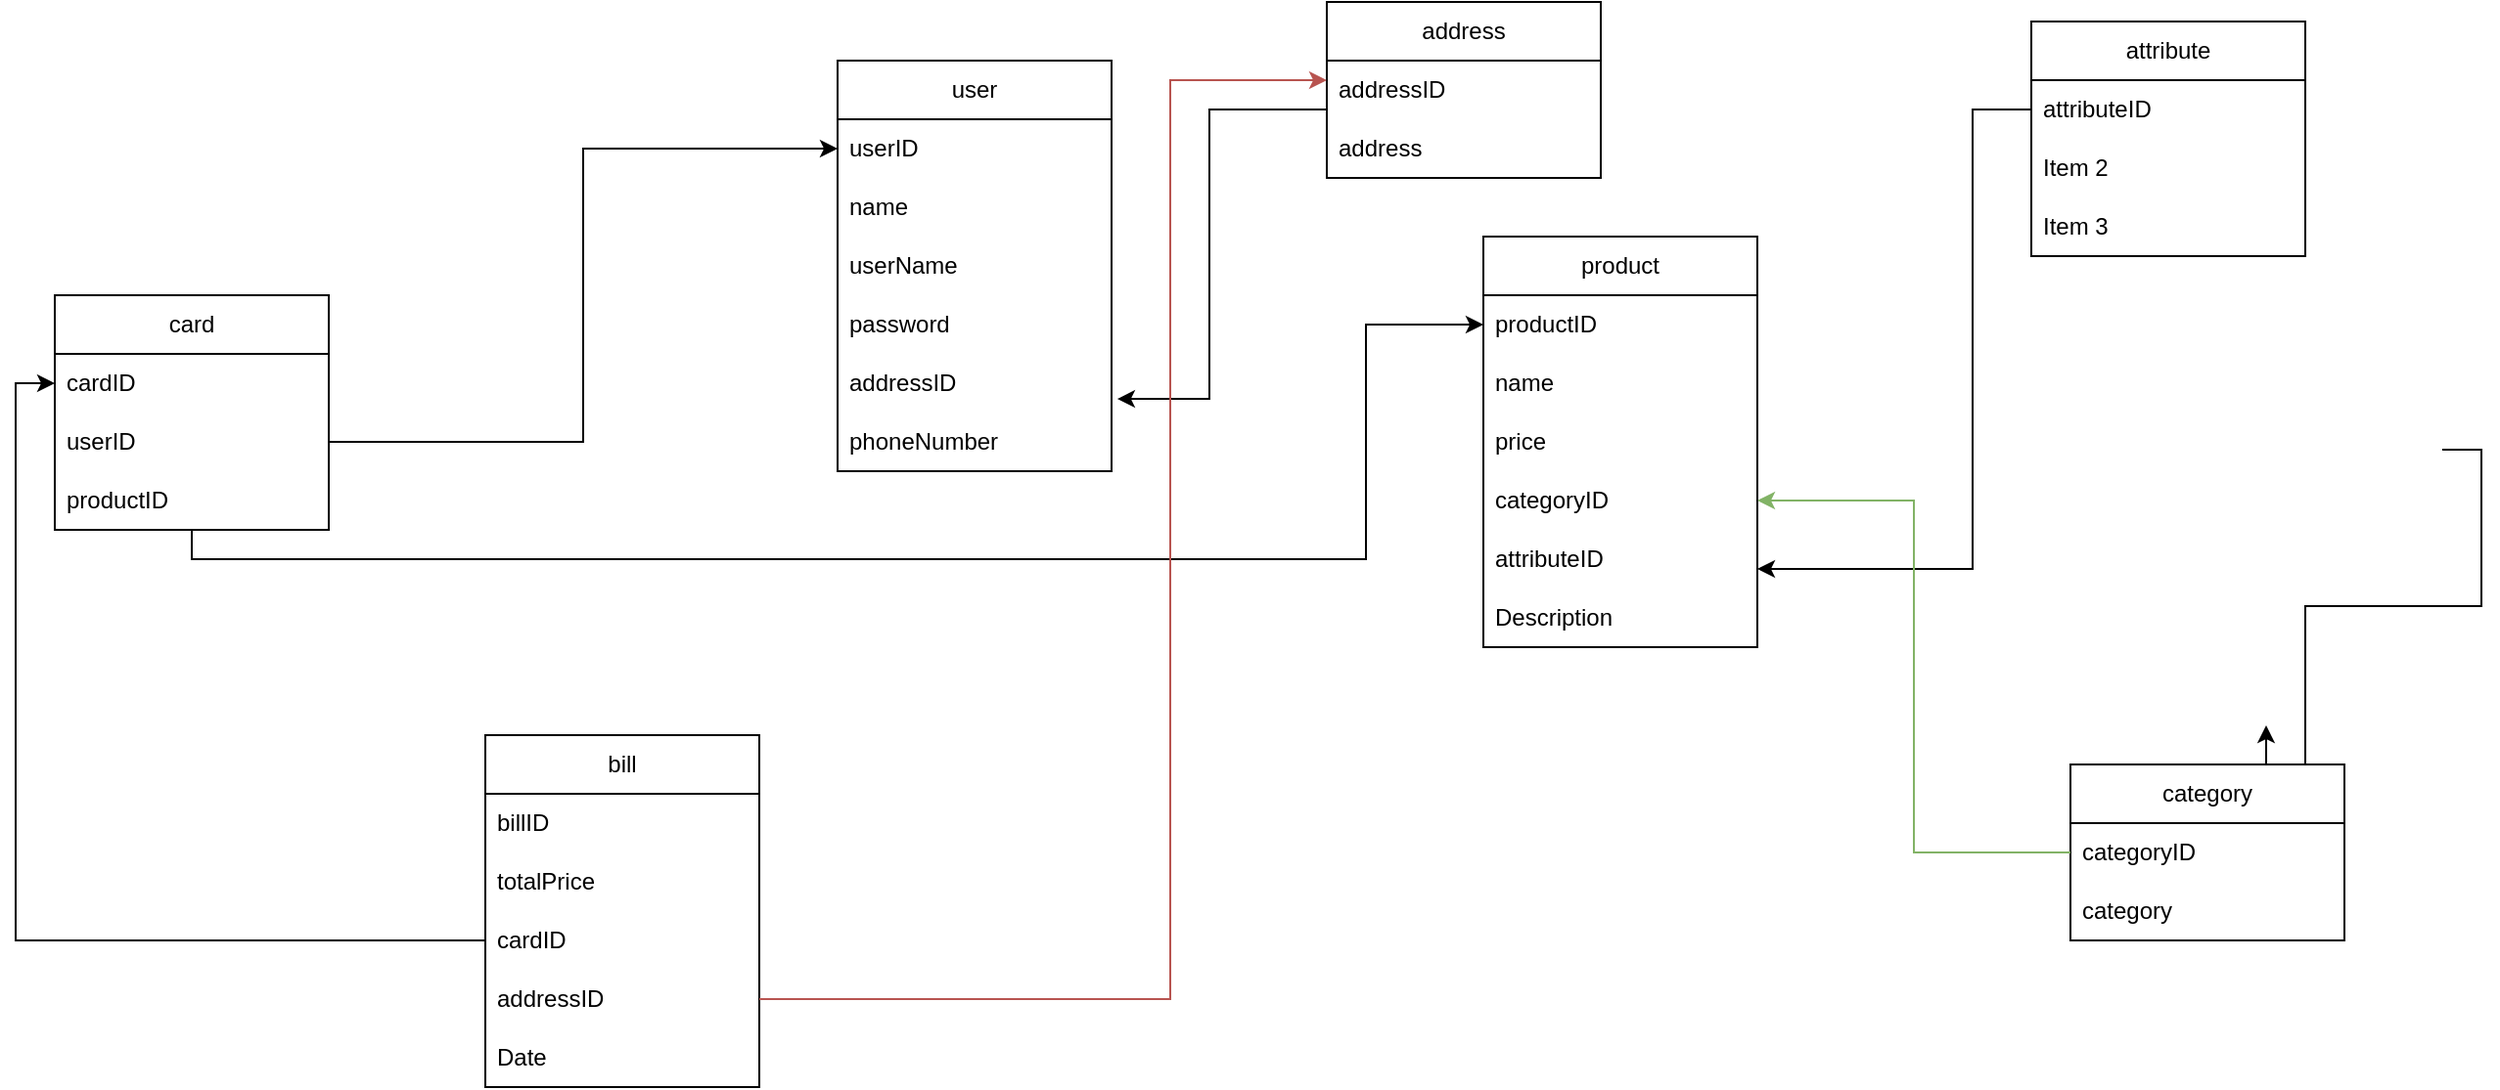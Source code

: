<mxfile version="22.1.17" type="github">
  <diagram id="C5RBs43oDa-KdzZeNtuy" name="Page-1">
    <mxGraphModel dx="2776" dy="1084" grid="1" gridSize="10" guides="1" tooltips="1" connect="1" arrows="1" fold="1" page="1" pageScale="1" pageWidth="827" pageHeight="1169" background="none" math="0" shadow="0">
      <root>
        <mxCell id="WIyWlLk6GJQsqaUBKTNV-0" />
        <mxCell id="WIyWlLk6GJQsqaUBKTNV-1" parent="WIyWlLk6GJQsqaUBKTNV-0" />
        <mxCell id="rckXldwQKNdf42azZgs7-29" style="edgeStyle=orthogonalEdgeStyle;rounded=0;orthogonalLoop=1;jettySize=auto;html=1;exitX=1;exitY=0.5;exitDx=0;exitDy=0;entryX=1;entryY=0.5;entryDx=0;entryDy=0;" parent="WIyWlLk6GJQsqaUBKTNV-1" target="rckXldwQKNdf42azZgs7-26" edge="1">
          <mxGeometry relative="1" as="geometry">
            <mxPoint x="660" y="380" as="targetPoint" />
            <Array as="points">
              <mxPoint x="770" y="239" />
              <mxPoint x="770" y="319" />
              <mxPoint x="680" y="319" />
              <mxPoint x="680" y="429" />
            </Array>
            <mxPoint x="750" y="239" as="sourcePoint" />
          </mxGeometry>
        </mxCell>
        <mxCell id="K_kLX1f70iA4pVB7tOMU-0" value="user" style="swimlane;fontStyle=0;childLayout=stackLayout;horizontal=1;startSize=30;horizontalStack=0;resizeParent=1;resizeParentMax=0;resizeLast=0;collapsible=1;marginBottom=0;whiteSpace=wrap;html=1;" vertex="1" parent="WIyWlLk6GJQsqaUBKTNV-1">
          <mxGeometry x="-70" y="40" width="140" height="210" as="geometry" />
        </mxCell>
        <mxCell id="K_kLX1f70iA4pVB7tOMU-1" value="userID" style="text;strokeColor=none;fillColor=none;align=left;verticalAlign=middle;spacingLeft=4;spacingRight=4;overflow=hidden;points=[[0,0.5],[1,0.5]];portConstraint=eastwest;rotatable=0;whiteSpace=wrap;html=1;" vertex="1" parent="K_kLX1f70iA4pVB7tOMU-0">
          <mxGeometry y="30" width="140" height="30" as="geometry" />
        </mxCell>
        <mxCell id="K_kLX1f70iA4pVB7tOMU-2" value="name" style="text;strokeColor=none;fillColor=none;align=left;verticalAlign=middle;spacingLeft=4;spacingRight=4;overflow=hidden;points=[[0,0.5],[1,0.5]];portConstraint=eastwest;rotatable=0;whiteSpace=wrap;html=1;" vertex="1" parent="K_kLX1f70iA4pVB7tOMU-0">
          <mxGeometry y="60" width="140" height="30" as="geometry" />
        </mxCell>
        <mxCell id="K_kLX1f70iA4pVB7tOMU-3" value="userName" style="text;strokeColor=none;fillColor=none;align=left;verticalAlign=middle;spacingLeft=4;spacingRight=4;overflow=hidden;points=[[0,0.5],[1,0.5]];portConstraint=eastwest;rotatable=0;whiteSpace=wrap;html=1;" vertex="1" parent="K_kLX1f70iA4pVB7tOMU-0">
          <mxGeometry y="90" width="140" height="30" as="geometry" />
        </mxCell>
        <mxCell id="K_kLX1f70iA4pVB7tOMU-16" value="password" style="text;strokeColor=none;fillColor=none;align=left;verticalAlign=middle;spacingLeft=4;spacingRight=4;overflow=hidden;points=[[0,0.5],[1,0.5]];portConstraint=eastwest;rotatable=0;whiteSpace=wrap;html=1;" vertex="1" parent="K_kLX1f70iA4pVB7tOMU-0">
          <mxGeometry y="120" width="140" height="30" as="geometry" />
        </mxCell>
        <mxCell id="K_kLX1f70iA4pVB7tOMU-21" value="addressID" style="text;strokeColor=none;fillColor=none;align=left;verticalAlign=middle;spacingLeft=4;spacingRight=4;overflow=hidden;points=[[0,0.5],[1,0.5]];portConstraint=eastwest;rotatable=0;whiteSpace=wrap;html=1;" vertex="1" parent="K_kLX1f70iA4pVB7tOMU-0">
          <mxGeometry y="150" width="140" height="30" as="geometry" />
        </mxCell>
        <mxCell id="K_kLX1f70iA4pVB7tOMU-26" value="phoneNumber" style="text;strokeColor=none;fillColor=none;align=left;verticalAlign=middle;spacingLeft=4;spacingRight=4;overflow=hidden;points=[[0,0.5],[1,0.5]];portConstraint=eastwest;rotatable=0;whiteSpace=wrap;html=1;" vertex="1" parent="K_kLX1f70iA4pVB7tOMU-0">
          <mxGeometry y="180" width="140" height="30" as="geometry" />
        </mxCell>
        <mxCell id="K_kLX1f70iA4pVB7tOMU-17" value="address" style="swimlane;fontStyle=0;childLayout=stackLayout;horizontal=1;startSize=30;horizontalStack=0;resizeParent=1;resizeParentMax=0;resizeLast=0;collapsible=1;marginBottom=0;whiteSpace=wrap;html=1;" vertex="1" parent="WIyWlLk6GJQsqaUBKTNV-1">
          <mxGeometry x="180" y="10" width="140" height="90" as="geometry" />
        </mxCell>
        <mxCell id="K_kLX1f70iA4pVB7tOMU-18" value="addressID" style="text;strokeColor=none;fillColor=none;align=left;verticalAlign=middle;spacingLeft=4;spacingRight=4;overflow=hidden;points=[[0,0.5],[1,0.5]];portConstraint=eastwest;rotatable=0;whiteSpace=wrap;html=1;" vertex="1" parent="K_kLX1f70iA4pVB7tOMU-17">
          <mxGeometry y="30" width="140" height="30" as="geometry" />
        </mxCell>
        <mxCell id="K_kLX1f70iA4pVB7tOMU-19" value="address" style="text;strokeColor=none;fillColor=none;align=left;verticalAlign=middle;spacingLeft=4;spacingRight=4;overflow=hidden;points=[[0,0.5],[1,0.5]];portConstraint=eastwest;rotatable=0;whiteSpace=wrap;html=1;" vertex="1" parent="K_kLX1f70iA4pVB7tOMU-17">
          <mxGeometry y="60" width="140" height="30" as="geometry" />
        </mxCell>
        <mxCell id="K_kLX1f70iA4pVB7tOMU-27" value="product" style="swimlane;fontStyle=0;childLayout=stackLayout;horizontal=1;startSize=30;horizontalStack=0;resizeParent=1;resizeParentMax=0;resizeLast=0;collapsible=1;marginBottom=0;whiteSpace=wrap;html=1;" vertex="1" parent="WIyWlLk6GJQsqaUBKTNV-1">
          <mxGeometry x="260" y="130" width="140" height="210" as="geometry" />
        </mxCell>
        <mxCell id="K_kLX1f70iA4pVB7tOMU-28" value="productID" style="text;strokeColor=none;fillColor=none;align=left;verticalAlign=middle;spacingLeft=4;spacingRight=4;overflow=hidden;points=[[0,0.5],[1,0.5]];portConstraint=eastwest;rotatable=0;whiteSpace=wrap;html=1;" vertex="1" parent="K_kLX1f70iA4pVB7tOMU-27">
          <mxGeometry y="30" width="140" height="30" as="geometry" />
        </mxCell>
        <mxCell id="K_kLX1f70iA4pVB7tOMU-29" value="name" style="text;strokeColor=none;fillColor=none;align=left;verticalAlign=middle;spacingLeft=4;spacingRight=4;overflow=hidden;points=[[0,0.5],[1,0.5]];portConstraint=eastwest;rotatable=0;whiteSpace=wrap;html=1;" vertex="1" parent="K_kLX1f70iA4pVB7tOMU-27">
          <mxGeometry y="60" width="140" height="30" as="geometry" />
        </mxCell>
        <mxCell id="K_kLX1f70iA4pVB7tOMU-30" value="price" style="text;strokeColor=none;fillColor=none;align=left;verticalAlign=middle;spacingLeft=4;spacingRight=4;overflow=hidden;points=[[0,0.5],[1,0.5]];portConstraint=eastwest;rotatable=0;whiteSpace=wrap;html=1;" vertex="1" parent="K_kLX1f70iA4pVB7tOMU-27">
          <mxGeometry y="90" width="140" height="30" as="geometry" />
        </mxCell>
        <mxCell id="K_kLX1f70iA4pVB7tOMU-31" value="categoryID" style="text;strokeColor=none;fillColor=none;align=left;verticalAlign=middle;spacingLeft=4;spacingRight=4;overflow=hidden;points=[[0,0.5],[1,0.5]];portConstraint=eastwest;rotatable=0;whiteSpace=wrap;html=1;" vertex="1" parent="K_kLX1f70iA4pVB7tOMU-27">
          <mxGeometry y="120" width="140" height="30" as="geometry" />
        </mxCell>
        <mxCell id="K_kLX1f70iA4pVB7tOMU-32" value="attributeID" style="text;strokeColor=none;fillColor=none;align=left;verticalAlign=middle;spacingLeft=4;spacingRight=4;overflow=hidden;points=[[0,0.5],[1,0.5]];portConstraint=eastwest;rotatable=0;whiteSpace=wrap;html=1;" vertex="1" parent="K_kLX1f70iA4pVB7tOMU-27">
          <mxGeometry y="150" width="140" height="30" as="geometry" />
        </mxCell>
        <mxCell id="K_kLX1f70iA4pVB7tOMU-33" value="Description" style="text;strokeColor=none;fillColor=none;align=left;verticalAlign=middle;spacingLeft=4;spacingRight=4;overflow=hidden;points=[[0,0.5],[1,0.5]];portConstraint=eastwest;rotatable=0;whiteSpace=wrap;html=1;" vertex="1" parent="K_kLX1f70iA4pVB7tOMU-27">
          <mxGeometry y="180" width="140" height="30" as="geometry" />
        </mxCell>
        <mxCell id="K_kLX1f70iA4pVB7tOMU-34" value="attribute" style="swimlane;fontStyle=0;childLayout=stackLayout;horizontal=1;startSize=30;horizontalStack=0;resizeParent=1;resizeParentMax=0;resizeLast=0;collapsible=1;marginBottom=0;whiteSpace=wrap;html=1;" vertex="1" parent="WIyWlLk6GJQsqaUBKTNV-1">
          <mxGeometry x="540" y="20" width="140" height="120" as="geometry" />
        </mxCell>
        <mxCell id="K_kLX1f70iA4pVB7tOMU-35" value="attributeID" style="text;strokeColor=none;fillColor=none;align=left;verticalAlign=middle;spacingLeft=4;spacingRight=4;overflow=hidden;points=[[0,0.5],[1,0.5]];portConstraint=eastwest;rotatable=0;whiteSpace=wrap;html=1;" vertex="1" parent="K_kLX1f70iA4pVB7tOMU-34">
          <mxGeometry y="30" width="140" height="30" as="geometry" />
        </mxCell>
        <mxCell id="K_kLX1f70iA4pVB7tOMU-36" value="Item 2" style="text;strokeColor=none;fillColor=none;align=left;verticalAlign=middle;spacingLeft=4;spacingRight=4;overflow=hidden;points=[[0,0.5],[1,0.5]];portConstraint=eastwest;rotatable=0;whiteSpace=wrap;html=1;" vertex="1" parent="K_kLX1f70iA4pVB7tOMU-34">
          <mxGeometry y="60" width="140" height="30" as="geometry" />
        </mxCell>
        <mxCell id="K_kLX1f70iA4pVB7tOMU-37" value="Item 3" style="text;strokeColor=none;fillColor=none;align=left;verticalAlign=middle;spacingLeft=4;spacingRight=4;overflow=hidden;points=[[0,0.5],[1,0.5]];portConstraint=eastwest;rotatable=0;whiteSpace=wrap;html=1;" vertex="1" parent="K_kLX1f70iA4pVB7tOMU-34">
          <mxGeometry y="90" width="140" height="30" as="geometry" />
        </mxCell>
        <mxCell id="K_kLX1f70iA4pVB7tOMU-38" style="edgeStyle=orthogonalEdgeStyle;rounded=0;orthogonalLoop=1;jettySize=auto;html=1;" edge="1" parent="WIyWlLk6GJQsqaUBKTNV-1" source="K_kLX1f70iA4pVB7tOMU-35" target="K_kLX1f70iA4pVB7tOMU-32">
          <mxGeometry relative="1" as="geometry">
            <Array as="points">
              <mxPoint x="510" y="65" />
              <mxPoint x="510" y="300" />
            </Array>
          </mxGeometry>
        </mxCell>
        <mxCell id="K_kLX1f70iA4pVB7tOMU-39" value="category" style="swimlane;fontStyle=0;childLayout=stackLayout;horizontal=1;startSize=30;horizontalStack=0;resizeParent=1;resizeParentMax=0;resizeLast=0;collapsible=1;marginBottom=0;whiteSpace=wrap;html=1;" vertex="1" parent="WIyWlLk6GJQsqaUBKTNV-1">
          <mxGeometry x="560" y="400" width="140" height="90" as="geometry" />
        </mxCell>
        <mxCell id="K_kLX1f70iA4pVB7tOMU-40" value="categoryID" style="text;strokeColor=none;fillColor=none;align=left;verticalAlign=middle;spacingLeft=4;spacingRight=4;overflow=hidden;points=[[0,0.5],[1,0.5]];portConstraint=eastwest;rotatable=0;whiteSpace=wrap;html=1;" vertex="1" parent="K_kLX1f70iA4pVB7tOMU-39">
          <mxGeometry y="30" width="140" height="30" as="geometry" />
        </mxCell>
        <mxCell id="K_kLX1f70iA4pVB7tOMU-41" value="category" style="text;strokeColor=none;fillColor=none;align=left;verticalAlign=middle;spacingLeft=4;spacingRight=4;overflow=hidden;points=[[0,0.5],[1,0.5]];portConstraint=eastwest;rotatable=0;whiteSpace=wrap;html=1;" vertex="1" parent="K_kLX1f70iA4pVB7tOMU-39">
          <mxGeometry y="60" width="140" height="30" as="geometry" />
        </mxCell>
        <mxCell id="K_kLX1f70iA4pVB7tOMU-43" style="edgeStyle=orthogonalEdgeStyle;rounded=0;orthogonalLoop=1;jettySize=auto;html=1;strokeColor=#82b366;fillColor=#d5e8d4;" edge="1" parent="WIyWlLk6GJQsqaUBKTNV-1" source="K_kLX1f70iA4pVB7tOMU-40" target="K_kLX1f70iA4pVB7tOMU-31">
          <mxGeometry relative="1" as="geometry" />
        </mxCell>
        <mxCell id="K_kLX1f70iA4pVB7tOMU-45" value="card" style="swimlane;fontStyle=0;childLayout=stackLayout;horizontal=1;startSize=30;horizontalStack=0;resizeParent=1;resizeParentMax=0;resizeLast=0;collapsible=1;marginBottom=0;whiteSpace=wrap;html=1;" vertex="1" parent="WIyWlLk6GJQsqaUBKTNV-1">
          <mxGeometry x="-470" y="160" width="140" height="120" as="geometry" />
        </mxCell>
        <mxCell id="K_kLX1f70iA4pVB7tOMU-46" value="cardID" style="text;strokeColor=none;fillColor=none;align=left;verticalAlign=middle;spacingLeft=4;spacingRight=4;overflow=hidden;points=[[0,0.5],[1,0.5]];portConstraint=eastwest;rotatable=0;whiteSpace=wrap;html=1;" vertex="1" parent="K_kLX1f70iA4pVB7tOMU-45">
          <mxGeometry y="30" width="140" height="30" as="geometry" />
        </mxCell>
        <mxCell id="K_kLX1f70iA4pVB7tOMU-53" value="userID" style="text;strokeColor=none;fillColor=none;align=left;verticalAlign=middle;spacingLeft=4;spacingRight=4;overflow=hidden;points=[[0,0.5],[1,0.5]];portConstraint=eastwest;rotatable=0;whiteSpace=wrap;html=1;" vertex="1" parent="K_kLX1f70iA4pVB7tOMU-45">
          <mxGeometry y="60" width="140" height="30" as="geometry" />
        </mxCell>
        <mxCell id="K_kLX1f70iA4pVB7tOMU-57" value="productID" style="text;strokeColor=none;fillColor=none;align=left;verticalAlign=middle;spacingLeft=4;spacingRight=4;overflow=hidden;points=[[0,0.5],[1,0.5]];portConstraint=eastwest;rotatable=0;whiteSpace=wrap;html=1;" vertex="1" parent="K_kLX1f70iA4pVB7tOMU-45">
          <mxGeometry y="90" width="140" height="30" as="geometry" />
        </mxCell>
        <mxCell id="K_kLX1f70iA4pVB7tOMU-54" style="edgeStyle=orthogonalEdgeStyle;rounded=0;orthogonalLoop=1;jettySize=auto;html=1;entryX=0;entryY=0.5;entryDx=0;entryDy=0;" edge="1" parent="WIyWlLk6GJQsqaUBKTNV-1" source="K_kLX1f70iA4pVB7tOMU-53" target="K_kLX1f70iA4pVB7tOMU-1">
          <mxGeometry relative="1" as="geometry" />
        </mxCell>
        <mxCell id="K_kLX1f70iA4pVB7tOMU-58" style="edgeStyle=orthogonalEdgeStyle;rounded=0;orthogonalLoop=1;jettySize=auto;html=1;" edge="1" parent="WIyWlLk6GJQsqaUBKTNV-1" source="K_kLX1f70iA4pVB7tOMU-57" target="K_kLX1f70iA4pVB7tOMU-28">
          <mxGeometry relative="1" as="geometry">
            <Array as="points">
              <mxPoint x="200" y="295" />
              <mxPoint x="200" y="175" />
            </Array>
          </mxGeometry>
        </mxCell>
        <mxCell id="K_kLX1f70iA4pVB7tOMU-59" style="edgeStyle=orthogonalEdgeStyle;rounded=0;orthogonalLoop=1;jettySize=auto;html=1;entryX=1.021;entryY=0.767;entryDx=0;entryDy=0;entryPerimeter=0;" edge="1" parent="WIyWlLk6GJQsqaUBKTNV-1" source="K_kLX1f70iA4pVB7tOMU-17" target="K_kLX1f70iA4pVB7tOMU-21">
          <mxGeometry relative="1" as="geometry">
            <Array as="points">
              <mxPoint x="120" y="65" />
              <mxPoint x="120" y="213" />
            </Array>
          </mxGeometry>
        </mxCell>
        <mxCell id="K_kLX1f70iA4pVB7tOMU-60" value="bill" style="swimlane;fontStyle=0;childLayout=stackLayout;horizontal=1;startSize=30;horizontalStack=0;resizeParent=1;resizeParentMax=0;resizeLast=0;collapsible=1;marginBottom=0;whiteSpace=wrap;html=1;" vertex="1" parent="WIyWlLk6GJQsqaUBKTNV-1">
          <mxGeometry x="-250" y="385" width="140" height="180" as="geometry" />
        </mxCell>
        <mxCell id="K_kLX1f70iA4pVB7tOMU-61" value="billID" style="text;strokeColor=none;fillColor=none;align=left;verticalAlign=middle;spacingLeft=4;spacingRight=4;overflow=hidden;points=[[0,0.5],[1,0.5]];portConstraint=eastwest;rotatable=0;whiteSpace=wrap;html=1;" vertex="1" parent="K_kLX1f70iA4pVB7tOMU-60">
          <mxGeometry y="30" width="140" height="30" as="geometry" />
        </mxCell>
        <mxCell id="K_kLX1f70iA4pVB7tOMU-62" value="totalPrice" style="text;strokeColor=none;fillColor=none;align=left;verticalAlign=middle;spacingLeft=4;spacingRight=4;overflow=hidden;points=[[0,0.5],[1,0.5]];portConstraint=eastwest;rotatable=0;whiteSpace=wrap;html=1;" vertex="1" parent="K_kLX1f70iA4pVB7tOMU-60">
          <mxGeometry y="60" width="140" height="30" as="geometry" />
        </mxCell>
        <mxCell id="K_kLX1f70iA4pVB7tOMU-63" value="cardID" style="text;strokeColor=none;fillColor=none;align=left;verticalAlign=middle;spacingLeft=4;spacingRight=4;overflow=hidden;points=[[0,0.5],[1,0.5]];portConstraint=eastwest;rotatable=0;whiteSpace=wrap;html=1;" vertex="1" parent="K_kLX1f70iA4pVB7tOMU-60">
          <mxGeometry y="90" width="140" height="30" as="geometry" />
        </mxCell>
        <mxCell id="K_kLX1f70iA4pVB7tOMU-65" value="addressID" style="text;strokeColor=none;fillColor=none;align=left;verticalAlign=middle;spacingLeft=4;spacingRight=4;overflow=hidden;points=[[0,0.5],[1,0.5]];portConstraint=eastwest;rotatable=0;whiteSpace=wrap;html=1;" vertex="1" parent="K_kLX1f70iA4pVB7tOMU-60">
          <mxGeometry y="120" width="140" height="30" as="geometry" />
        </mxCell>
        <mxCell id="K_kLX1f70iA4pVB7tOMU-67" value="Date" style="text;strokeColor=none;fillColor=none;align=left;verticalAlign=middle;spacingLeft=4;spacingRight=4;overflow=hidden;points=[[0,0.5],[1,0.5]];portConstraint=eastwest;rotatable=0;whiteSpace=wrap;html=1;" vertex="1" parent="K_kLX1f70iA4pVB7tOMU-60">
          <mxGeometry y="150" width="140" height="30" as="geometry" />
        </mxCell>
        <mxCell id="K_kLX1f70iA4pVB7tOMU-64" style="edgeStyle=orthogonalEdgeStyle;rounded=0;orthogonalLoop=1;jettySize=auto;html=1;entryX=0;entryY=0.5;entryDx=0;entryDy=0;" edge="1" parent="WIyWlLk6GJQsqaUBKTNV-1" source="K_kLX1f70iA4pVB7tOMU-63" target="K_kLX1f70iA4pVB7tOMU-46">
          <mxGeometry relative="1" as="geometry" />
        </mxCell>
        <mxCell id="K_kLX1f70iA4pVB7tOMU-66" style="edgeStyle=orthogonalEdgeStyle;rounded=0;orthogonalLoop=1;jettySize=auto;html=1;fillColor=#f8cecc;strokeColor=#b85450;" edge="1" parent="WIyWlLk6GJQsqaUBKTNV-1" source="K_kLX1f70iA4pVB7tOMU-65" target="K_kLX1f70iA4pVB7tOMU-18">
          <mxGeometry relative="1" as="geometry">
            <Array as="points">
              <mxPoint x="100" y="520" />
              <mxPoint x="100" y="50" />
            </Array>
          </mxGeometry>
        </mxCell>
      </root>
    </mxGraphModel>
  </diagram>
</mxfile>
